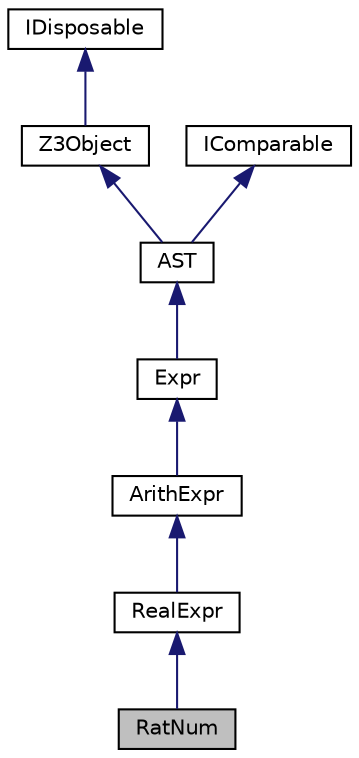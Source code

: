 digraph "RatNum"
{
 // LATEX_PDF_SIZE
  edge [fontname="Helvetica",fontsize="10",labelfontname="Helvetica",labelfontsize="10"];
  node [fontname="Helvetica",fontsize="10",shape=record];
  Node1 [label="RatNum",height=0.2,width=0.4,color="black", fillcolor="grey75", style="filled", fontcolor="black",tooltip="Rational Numerals"];
  Node2 -> Node1 [dir="back",color="midnightblue",fontsize="10",style="solid",fontname="Helvetica"];
  Node2 [label="RealExpr",height=0.2,width=0.4,color="black", fillcolor="white", style="filled",URL="$class_microsoft_1_1_z3_1_1_real_expr.html",tooltip="Real expressions"];
  Node3 -> Node2 [dir="back",color="midnightblue",fontsize="10",style="solid",fontname="Helvetica"];
  Node3 [label="ArithExpr",height=0.2,width=0.4,color="black", fillcolor="white", style="filled",URL="$class_microsoft_1_1_z3_1_1_arith_expr.html",tooltip="Arithmetic expressions (int/real)"];
  Node4 -> Node3 [dir="back",color="midnightblue",fontsize="10",style="solid",fontname="Helvetica"];
  Node4 [label="Expr",height=0.2,width=0.4,color="black", fillcolor="white", style="filled",URL="$class_microsoft_1_1_z3_1_1_expr.html",tooltip="Expressions are terms."];
  Node5 -> Node4 [dir="back",color="midnightblue",fontsize="10",style="solid",fontname="Helvetica"];
  Node5 [label="AST",height=0.2,width=0.4,color="black", fillcolor="white", style="filled",URL="$class_microsoft_1_1_z3_1_1_a_s_t.html",tooltip="The abstract syntax tree (AST) class."];
  Node6 -> Node5 [dir="back",color="midnightblue",fontsize="10",style="solid",fontname="Helvetica"];
  Node6 [label="Z3Object",height=0.2,width=0.4,color="black", fillcolor="white", style="filled",URL="$class_microsoft_1_1_z3_1_1_z3_object.html",tooltip="Internal base class for interfacing with native Z3 objects. Should not be used externally."];
  Node7 -> Node6 [dir="back",color="midnightblue",fontsize="10",style="solid",fontname="Helvetica"];
  Node7 [label="IDisposable",height=0.2,width=0.4,color="black", fillcolor="white", style="filled",URL="$class_i_disposable.html",tooltip=" "];
  Node8 -> Node5 [dir="back",color="midnightblue",fontsize="10",style="solid",fontname="Helvetica"];
  Node8 [label="IComparable",height=0.2,width=0.4,color="black", fillcolor="white", style="filled",URL="$class_i_comparable.html",tooltip=" "];
}
